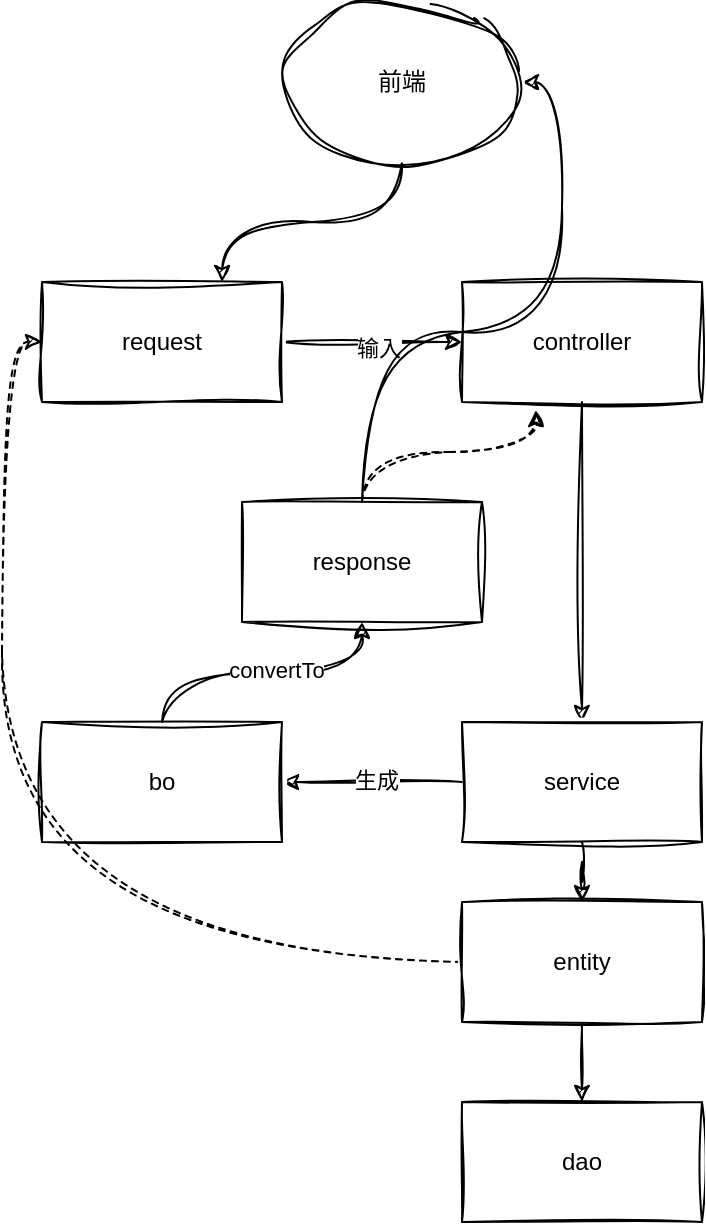 <mxfile version="22.1.16" type="github">
  <diagram name="第 1 页" id="s1BtpjJJAsWHGsUk4jsW">
    <mxGraphModel dx="954" dy="537" grid="1" gridSize="10" guides="1" tooltips="1" connect="1" arrows="1" fold="1" page="1" pageScale="1" pageWidth="827" pageHeight="1169" math="0" shadow="0">
      <root>
        <mxCell id="0" />
        <mxCell id="1" parent="0" />
        <mxCell id="ETirsKgVW2ERtJnlYl56-3" value="" style="edgeStyle=orthogonalEdgeStyle;rounded=0;orthogonalLoop=1;jettySize=auto;html=1;sketch=1;curveFitting=1;jiggle=2;" edge="1" parent="1" source="ETirsKgVW2ERtJnlYl56-1" target="ETirsKgVW2ERtJnlYl56-2">
          <mxGeometry relative="1" as="geometry" />
        </mxCell>
        <mxCell id="ETirsKgVW2ERtJnlYl56-1" value="controller" style="rounded=0;whiteSpace=wrap;html=1;sketch=1;curveFitting=1;jiggle=2;" vertex="1" parent="1">
          <mxGeometry x="360" y="140" width="120" height="60" as="geometry" />
        </mxCell>
        <mxCell id="ETirsKgVW2ERtJnlYl56-16" value="" style="edgeStyle=orthogonalEdgeStyle;rounded=0;orthogonalLoop=1;jettySize=auto;html=1;sketch=1;curveFitting=1;jiggle=2;" edge="1" parent="1" source="ETirsKgVW2ERtJnlYl56-2" target="ETirsKgVW2ERtJnlYl56-10">
          <mxGeometry relative="1" as="geometry" />
        </mxCell>
        <mxCell id="ETirsKgVW2ERtJnlYl56-19" value="生成" style="edgeLabel;html=1;align=center;verticalAlign=middle;resizable=0;points=[];sketch=1;curveFitting=1;jiggle=2;" vertex="1" connectable="0" parent="ETirsKgVW2ERtJnlYl56-16">
          <mxGeometry x="-0.044" y="-1" relative="1" as="geometry">
            <mxPoint as="offset" />
          </mxGeometry>
        </mxCell>
        <mxCell id="ETirsKgVW2ERtJnlYl56-23" value="" style="edgeStyle=orthogonalEdgeStyle;rounded=0;orthogonalLoop=1;jettySize=auto;html=1;sketch=1;curveFitting=1;jiggle=2;" edge="1" parent="1" source="ETirsKgVW2ERtJnlYl56-2" target="ETirsKgVW2ERtJnlYl56-11">
          <mxGeometry relative="1" as="geometry" />
        </mxCell>
        <mxCell id="ETirsKgVW2ERtJnlYl56-2" value="service" style="rounded=0;whiteSpace=wrap;html=1;sketch=1;curveFitting=1;jiggle=2;" vertex="1" parent="1">
          <mxGeometry x="360" y="360" width="120" height="60" as="geometry" />
        </mxCell>
        <mxCell id="ETirsKgVW2ERtJnlYl56-7" value="dao" style="rounded=0;whiteSpace=wrap;html=1;sketch=1;curveFitting=1;jiggle=2;" vertex="1" parent="1">
          <mxGeometry x="360" y="550" width="120" height="60" as="geometry" />
        </mxCell>
        <mxCell id="ETirsKgVW2ERtJnlYl56-17" value="" style="edgeStyle=orthogonalEdgeStyle;rounded=0;orthogonalLoop=1;jettySize=auto;html=1;sketch=1;curveFitting=1;jiggle=2;" edge="1" parent="1" source="ETirsKgVW2ERtJnlYl56-9" target="ETirsKgVW2ERtJnlYl56-1">
          <mxGeometry relative="1" as="geometry" />
        </mxCell>
        <mxCell id="ETirsKgVW2ERtJnlYl56-18" value="输入" style="edgeLabel;html=1;align=center;verticalAlign=middle;resizable=0;points=[];sketch=1;curveFitting=1;jiggle=2;" vertex="1" connectable="0" parent="ETirsKgVW2ERtJnlYl56-17">
          <mxGeometry x="0.067" y="-3" relative="1" as="geometry">
            <mxPoint as="offset" />
          </mxGeometry>
        </mxCell>
        <mxCell id="ETirsKgVW2ERtJnlYl56-9" value="request" style="rounded=0;whiteSpace=wrap;html=1;sketch=1;curveFitting=1;jiggle=2;" vertex="1" parent="1">
          <mxGeometry x="150" y="140" width="120" height="60" as="geometry" />
        </mxCell>
        <mxCell id="ETirsKgVW2ERtJnlYl56-27" style="edgeStyle=orthogonalEdgeStyle;rounded=0;orthogonalLoop=1;jettySize=auto;html=1;entryX=0.5;entryY=1;entryDx=0;entryDy=0;curved=1;sketch=1;curveFitting=1;jiggle=2;" edge="1" parent="1" source="ETirsKgVW2ERtJnlYl56-10" target="ETirsKgVW2ERtJnlYl56-26">
          <mxGeometry relative="1" as="geometry" />
        </mxCell>
        <mxCell id="ETirsKgVW2ERtJnlYl56-29" value="convertTo" style="edgeLabel;html=1;align=center;verticalAlign=middle;resizable=0;points=[];sketch=1;curveFitting=1;jiggle=2;" vertex="1" connectable="0" parent="ETirsKgVW2ERtJnlYl56-27">
          <mxGeometry x="0.093" y="1" relative="1" as="geometry">
            <mxPoint as="offset" />
          </mxGeometry>
        </mxCell>
        <mxCell id="ETirsKgVW2ERtJnlYl56-10" value="bo" style="rounded=0;whiteSpace=wrap;html=1;sketch=1;curveFitting=1;jiggle=2;" vertex="1" parent="1">
          <mxGeometry x="150" y="360" width="120" height="60" as="geometry" />
        </mxCell>
        <mxCell id="ETirsKgVW2ERtJnlYl56-24" value="" style="edgeStyle=orthogonalEdgeStyle;rounded=0;orthogonalLoop=1;jettySize=auto;html=1;sketch=1;curveFitting=1;jiggle=2;" edge="1" parent="1" source="ETirsKgVW2ERtJnlYl56-11" target="ETirsKgVW2ERtJnlYl56-7">
          <mxGeometry relative="1" as="geometry" />
        </mxCell>
        <mxCell id="ETirsKgVW2ERtJnlYl56-25" style="edgeStyle=orthogonalEdgeStyle;rounded=0;orthogonalLoop=1;jettySize=auto;html=1;entryX=0;entryY=0.5;entryDx=0;entryDy=0;curved=1;dashed=1;endArrow=classic;endFill=1;sketch=1;curveFitting=1;jiggle=2;" edge="1" parent="1" source="ETirsKgVW2ERtJnlYl56-11" target="ETirsKgVW2ERtJnlYl56-9">
          <mxGeometry relative="1" as="geometry" />
        </mxCell>
        <mxCell id="ETirsKgVW2ERtJnlYl56-11" value="entity" style="rounded=0;whiteSpace=wrap;html=1;sketch=1;curveFitting=1;jiggle=2;" vertex="1" parent="1">
          <mxGeometry x="360" y="450" width="120" height="60" as="geometry" />
        </mxCell>
        <mxCell id="ETirsKgVW2ERtJnlYl56-33" style="edgeStyle=orthogonalEdgeStyle;rounded=0;orthogonalLoop=1;jettySize=auto;html=1;entryX=1;entryY=0.5;entryDx=0;entryDy=0;curved=1;sketch=1;curveFitting=1;jiggle=2;" edge="1" parent="1" source="ETirsKgVW2ERtJnlYl56-26" target="ETirsKgVW2ERtJnlYl56-30">
          <mxGeometry relative="1" as="geometry" />
        </mxCell>
        <mxCell id="ETirsKgVW2ERtJnlYl56-26" value="response" style="rounded=0;whiteSpace=wrap;html=1;sketch=1;curveFitting=1;jiggle=2;" vertex="1" parent="1">
          <mxGeometry x="250" y="250" width="120" height="60" as="geometry" />
        </mxCell>
        <mxCell id="ETirsKgVW2ERtJnlYl56-32" style="edgeStyle=orthogonalEdgeStyle;rounded=0;orthogonalLoop=1;jettySize=auto;html=1;entryX=0.75;entryY=0;entryDx=0;entryDy=0;curved=1;sketch=1;curveFitting=1;jiggle=2;" edge="1" parent="1" source="ETirsKgVW2ERtJnlYl56-30" target="ETirsKgVW2ERtJnlYl56-9">
          <mxGeometry relative="1" as="geometry" />
        </mxCell>
        <mxCell id="ETirsKgVW2ERtJnlYl56-30" value="前端" style="ellipse;whiteSpace=wrap;html=1;sketch=1;curveFitting=1;jiggle=2;" vertex="1" parent="1">
          <mxGeometry x="270" width="120" height="80" as="geometry" />
        </mxCell>
        <mxCell id="ETirsKgVW2ERtJnlYl56-34" style="edgeStyle=orthogonalEdgeStyle;rounded=0;orthogonalLoop=1;jettySize=auto;html=1;entryX=0.308;entryY=1.067;entryDx=0;entryDy=0;entryPerimeter=0;curved=1;dashed=1;sketch=1;curveFitting=1;jiggle=2;" edge="1" parent="1" source="ETirsKgVW2ERtJnlYl56-26" target="ETirsKgVW2ERtJnlYl56-1">
          <mxGeometry relative="1" as="geometry" />
        </mxCell>
      </root>
    </mxGraphModel>
  </diagram>
</mxfile>
